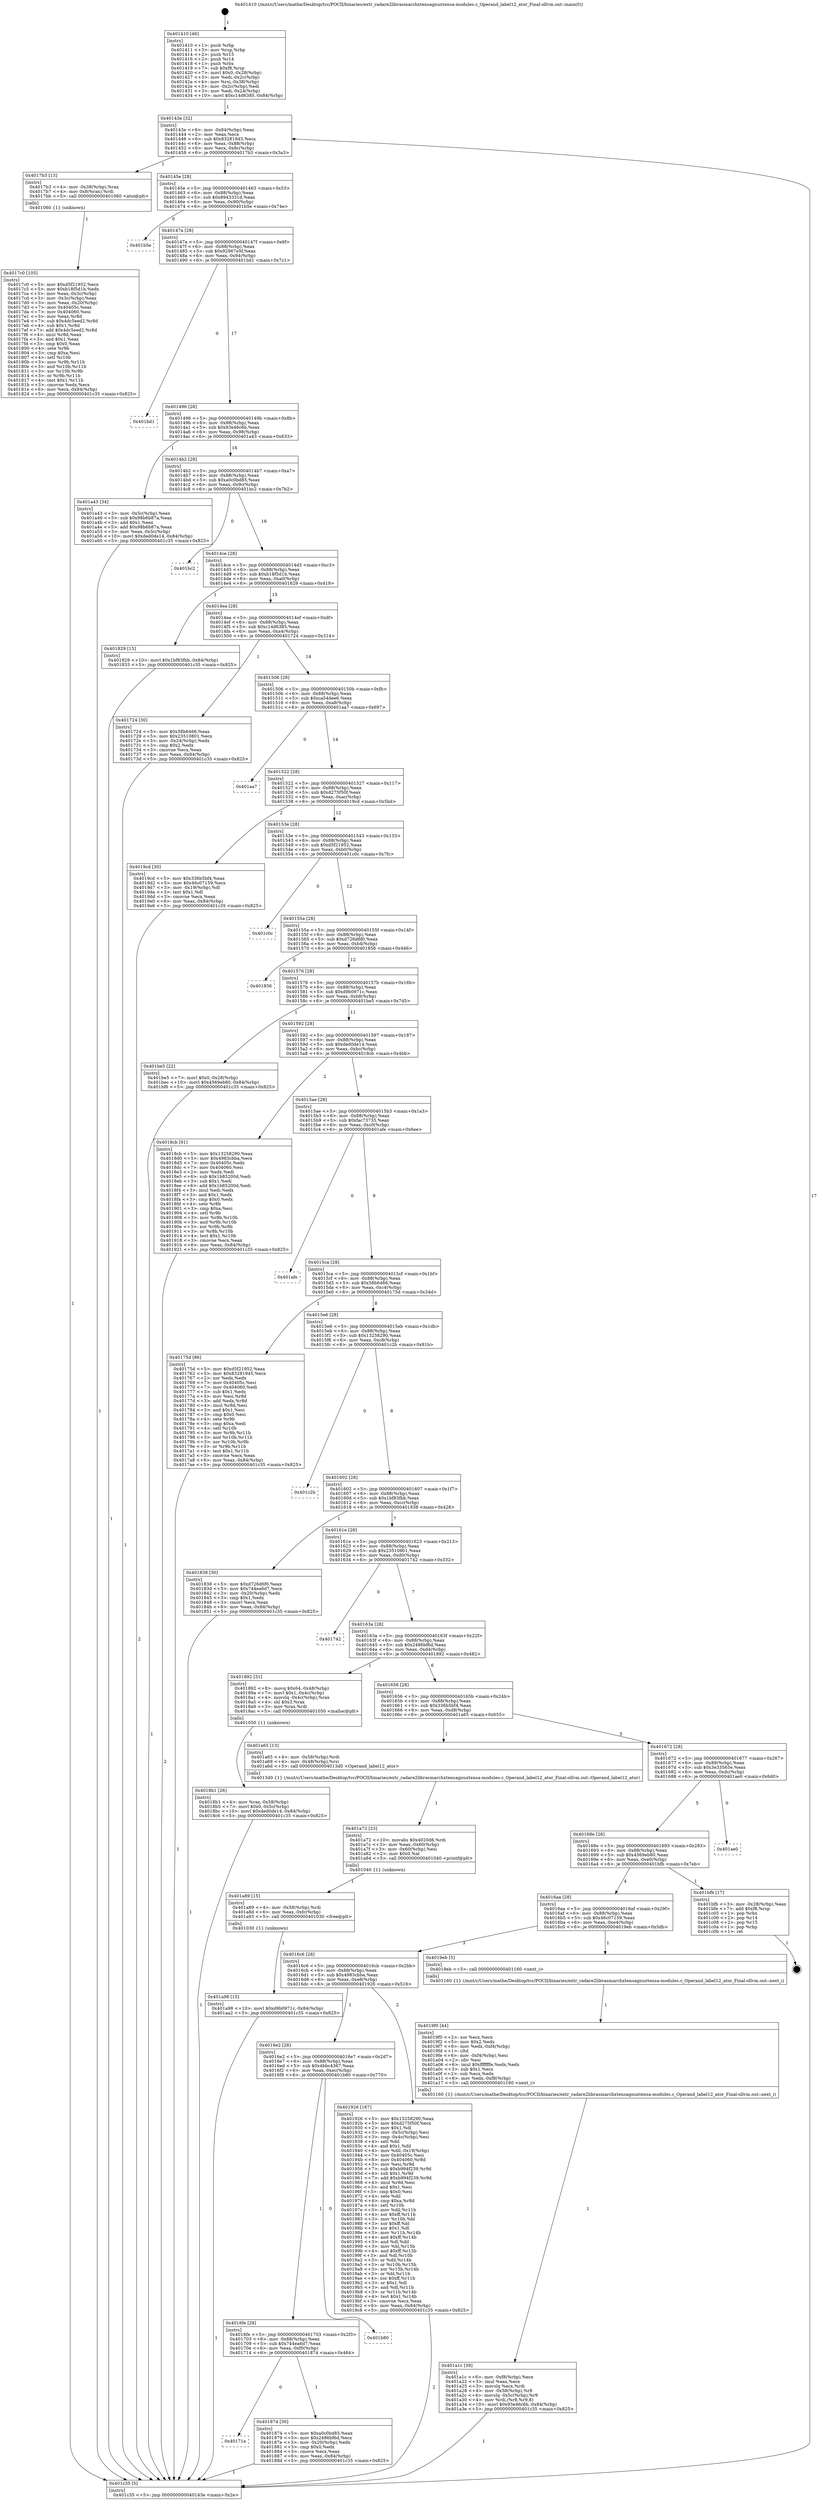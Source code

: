 digraph "0x401410" {
  label = "0x401410 (/mnt/c/Users/mathe/Desktop/tcc/POCII/binaries/extr_radare2librasmarchxtensagnuxtensa-modules.c_Operand_label12_ator_Final-ollvm.out::main(0))"
  labelloc = "t"
  node[shape=record]

  Entry [label="",width=0.3,height=0.3,shape=circle,fillcolor=black,style=filled]
  "0x40143e" [label="{
     0x40143e [32]\l
     | [instrs]\l
     &nbsp;&nbsp;0x40143e \<+6\>: mov -0x84(%rbp),%eax\l
     &nbsp;&nbsp;0x401444 \<+2\>: mov %eax,%ecx\l
     &nbsp;&nbsp;0x401446 \<+6\>: sub $0x83281945,%ecx\l
     &nbsp;&nbsp;0x40144c \<+6\>: mov %eax,-0x88(%rbp)\l
     &nbsp;&nbsp;0x401452 \<+6\>: mov %ecx,-0x8c(%rbp)\l
     &nbsp;&nbsp;0x401458 \<+6\>: je 00000000004017b3 \<main+0x3a3\>\l
  }"]
  "0x4017b3" [label="{
     0x4017b3 [13]\l
     | [instrs]\l
     &nbsp;&nbsp;0x4017b3 \<+4\>: mov -0x38(%rbp),%rax\l
     &nbsp;&nbsp;0x4017b7 \<+4\>: mov 0x8(%rax),%rdi\l
     &nbsp;&nbsp;0x4017bb \<+5\>: call 0000000000401060 \<atoi@plt\>\l
     | [calls]\l
     &nbsp;&nbsp;0x401060 \{1\} (unknown)\l
  }"]
  "0x40145e" [label="{
     0x40145e [28]\l
     | [instrs]\l
     &nbsp;&nbsp;0x40145e \<+5\>: jmp 0000000000401463 \<main+0x53\>\l
     &nbsp;&nbsp;0x401463 \<+6\>: mov -0x88(%rbp),%eax\l
     &nbsp;&nbsp;0x401469 \<+5\>: sub $0x8943331d,%eax\l
     &nbsp;&nbsp;0x40146e \<+6\>: mov %eax,-0x90(%rbp)\l
     &nbsp;&nbsp;0x401474 \<+6\>: je 0000000000401b5e \<main+0x74e\>\l
  }"]
  Exit [label="",width=0.3,height=0.3,shape=circle,fillcolor=black,style=filled,peripheries=2]
  "0x401b5e" [label="{
     0x401b5e\l
  }", style=dashed]
  "0x40147a" [label="{
     0x40147a [28]\l
     | [instrs]\l
     &nbsp;&nbsp;0x40147a \<+5\>: jmp 000000000040147f \<main+0x6f\>\l
     &nbsp;&nbsp;0x40147f \<+6\>: mov -0x88(%rbp),%eax\l
     &nbsp;&nbsp;0x401485 \<+5\>: sub $0x92967e5f,%eax\l
     &nbsp;&nbsp;0x40148a \<+6\>: mov %eax,-0x94(%rbp)\l
     &nbsp;&nbsp;0x401490 \<+6\>: je 0000000000401bd1 \<main+0x7c1\>\l
  }"]
  "0x401a98" [label="{
     0x401a98 [15]\l
     | [instrs]\l
     &nbsp;&nbsp;0x401a98 \<+10\>: movl $0xd9b0971c,-0x84(%rbp)\l
     &nbsp;&nbsp;0x401aa2 \<+5\>: jmp 0000000000401c35 \<main+0x825\>\l
  }"]
  "0x401bd1" [label="{
     0x401bd1\l
  }", style=dashed]
  "0x401496" [label="{
     0x401496 [28]\l
     | [instrs]\l
     &nbsp;&nbsp;0x401496 \<+5\>: jmp 000000000040149b \<main+0x8b\>\l
     &nbsp;&nbsp;0x40149b \<+6\>: mov -0x88(%rbp),%eax\l
     &nbsp;&nbsp;0x4014a1 \<+5\>: sub $0x93e46c6b,%eax\l
     &nbsp;&nbsp;0x4014a6 \<+6\>: mov %eax,-0x98(%rbp)\l
     &nbsp;&nbsp;0x4014ac \<+6\>: je 0000000000401a43 \<main+0x633\>\l
  }"]
  "0x401a89" [label="{
     0x401a89 [15]\l
     | [instrs]\l
     &nbsp;&nbsp;0x401a89 \<+4\>: mov -0x58(%rbp),%rdi\l
     &nbsp;&nbsp;0x401a8d \<+6\>: mov %eax,-0xfc(%rbp)\l
     &nbsp;&nbsp;0x401a93 \<+5\>: call 0000000000401030 \<free@plt\>\l
     | [calls]\l
     &nbsp;&nbsp;0x401030 \{1\} (unknown)\l
  }"]
  "0x401a43" [label="{
     0x401a43 [34]\l
     | [instrs]\l
     &nbsp;&nbsp;0x401a43 \<+3\>: mov -0x5c(%rbp),%eax\l
     &nbsp;&nbsp;0x401a46 \<+5\>: sub $0x98b6b87a,%eax\l
     &nbsp;&nbsp;0x401a4b \<+3\>: add $0x1,%eax\l
     &nbsp;&nbsp;0x401a4e \<+5\>: add $0x98b6b87a,%eax\l
     &nbsp;&nbsp;0x401a53 \<+3\>: mov %eax,-0x5c(%rbp)\l
     &nbsp;&nbsp;0x401a56 \<+10\>: movl $0xded0de14,-0x84(%rbp)\l
     &nbsp;&nbsp;0x401a60 \<+5\>: jmp 0000000000401c35 \<main+0x825\>\l
  }"]
  "0x4014b2" [label="{
     0x4014b2 [28]\l
     | [instrs]\l
     &nbsp;&nbsp;0x4014b2 \<+5\>: jmp 00000000004014b7 \<main+0xa7\>\l
     &nbsp;&nbsp;0x4014b7 \<+6\>: mov -0x88(%rbp),%eax\l
     &nbsp;&nbsp;0x4014bd \<+5\>: sub $0xa0c0bd85,%eax\l
     &nbsp;&nbsp;0x4014c2 \<+6\>: mov %eax,-0x9c(%rbp)\l
     &nbsp;&nbsp;0x4014c8 \<+6\>: je 0000000000401bc2 \<main+0x7b2\>\l
  }"]
  "0x401a72" [label="{
     0x401a72 [23]\l
     | [instrs]\l
     &nbsp;&nbsp;0x401a72 \<+10\>: movabs $0x4020d6,%rdi\l
     &nbsp;&nbsp;0x401a7c \<+3\>: mov %eax,-0x60(%rbp)\l
     &nbsp;&nbsp;0x401a7f \<+3\>: mov -0x60(%rbp),%esi\l
     &nbsp;&nbsp;0x401a82 \<+2\>: mov $0x0,%al\l
     &nbsp;&nbsp;0x401a84 \<+5\>: call 0000000000401040 \<printf@plt\>\l
     | [calls]\l
     &nbsp;&nbsp;0x401040 \{1\} (unknown)\l
  }"]
  "0x401bc2" [label="{
     0x401bc2\l
  }", style=dashed]
  "0x4014ce" [label="{
     0x4014ce [28]\l
     | [instrs]\l
     &nbsp;&nbsp;0x4014ce \<+5\>: jmp 00000000004014d3 \<main+0xc3\>\l
     &nbsp;&nbsp;0x4014d3 \<+6\>: mov -0x88(%rbp),%eax\l
     &nbsp;&nbsp;0x4014d9 \<+5\>: sub $0xb18f5d1b,%eax\l
     &nbsp;&nbsp;0x4014de \<+6\>: mov %eax,-0xa0(%rbp)\l
     &nbsp;&nbsp;0x4014e4 \<+6\>: je 0000000000401829 \<main+0x419\>\l
  }"]
  "0x401a1c" [label="{
     0x401a1c [39]\l
     | [instrs]\l
     &nbsp;&nbsp;0x401a1c \<+6\>: mov -0xf8(%rbp),%ecx\l
     &nbsp;&nbsp;0x401a22 \<+3\>: imul %eax,%ecx\l
     &nbsp;&nbsp;0x401a25 \<+3\>: movslq %ecx,%rdi\l
     &nbsp;&nbsp;0x401a28 \<+4\>: mov -0x58(%rbp),%r8\l
     &nbsp;&nbsp;0x401a2c \<+4\>: movslq -0x5c(%rbp),%r9\l
     &nbsp;&nbsp;0x401a30 \<+4\>: mov %rdi,(%r8,%r9,8)\l
     &nbsp;&nbsp;0x401a34 \<+10\>: movl $0x93e46c6b,-0x84(%rbp)\l
     &nbsp;&nbsp;0x401a3e \<+5\>: jmp 0000000000401c35 \<main+0x825\>\l
  }"]
  "0x401829" [label="{
     0x401829 [15]\l
     | [instrs]\l
     &nbsp;&nbsp;0x401829 \<+10\>: movl $0x1bf83fbb,-0x84(%rbp)\l
     &nbsp;&nbsp;0x401833 \<+5\>: jmp 0000000000401c35 \<main+0x825\>\l
  }"]
  "0x4014ea" [label="{
     0x4014ea [28]\l
     | [instrs]\l
     &nbsp;&nbsp;0x4014ea \<+5\>: jmp 00000000004014ef \<main+0xdf\>\l
     &nbsp;&nbsp;0x4014ef \<+6\>: mov -0x88(%rbp),%eax\l
     &nbsp;&nbsp;0x4014f5 \<+5\>: sub $0xc14d6385,%eax\l
     &nbsp;&nbsp;0x4014fa \<+6\>: mov %eax,-0xa4(%rbp)\l
     &nbsp;&nbsp;0x401500 \<+6\>: je 0000000000401724 \<main+0x314\>\l
  }"]
  "0x4019f0" [label="{
     0x4019f0 [44]\l
     | [instrs]\l
     &nbsp;&nbsp;0x4019f0 \<+2\>: xor %ecx,%ecx\l
     &nbsp;&nbsp;0x4019f2 \<+5\>: mov $0x2,%edx\l
     &nbsp;&nbsp;0x4019f7 \<+6\>: mov %edx,-0xf4(%rbp)\l
     &nbsp;&nbsp;0x4019fd \<+1\>: cltd\l
     &nbsp;&nbsp;0x4019fe \<+6\>: mov -0xf4(%rbp),%esi\l
     &nbsp;&nbsp;0x401a04 \<+2\>: idiv %esi\l
     &nbsp;&nbsp;0x401a06 \<+6\>: imul $0xfffffffe,%edx,%edx\l
     &nbsp;&nbsp;0x401a0c \<+3\>: sub $0x1,%ecx\l
     &nbsp;&nbsp;0x401a0f \<+2\>: sub %ecx,%edx\l
     &nbsp;&nbsp;0x401a11 \<+6\>: mov %edx,-0xf8(%rbp)\l
     &nbsp;&nbsp;0x401a17 \<+5\>: call 0000000000401160 \<next_i\>\l
     | [calls]\l
     &nbsp;&nbsp;0x401160 \{1\} (/mnt/c/Users/mathe/Desktop/tcc/POCII/binaries/extr_radare2librasmarchxtensagnuxtensa-modules.c_Operand_label12_ator_Final-ollvm.out::next_i)\l
  }"]
  "0x401724" [label="{
     0x401724 [30]\l
     | [instrs]\l
     &nbsp;&nbsp;0x401724 \<+5\>: mov $0x58b6466,%eax\l
     &nbsp;&nbsp;0x401729 \<+5\>: mov $0x23510801,%ecx\l
     &nbsp;&nbsp;0x40172e \<+3\>: mov -0x24(%rbp),%edx\l
     &nbsp;&nbsp;0x401731 \<+3\>: cmp $0x2,%edx\l
     &nbsp;&nbsp;0x401734 \<+3\>: cmovne %ecx,%eax\l
     &nbsp;&nbsp;0x401737 \<+6\>: mov %eax,-0x84(%rbp)\l
     &nbsp;&nbsp;0x40173d \<+5\>: jmp 0000000000401c35 \<main+0x825\>\l
  }"]
  "0x401506" [label="{
     0x401506 [28]\l
     | [instrs]\l
     &nbsp;&nbsp;0x401506 \<+5\>: jmp 000000000040150b \<main+0xfb\>\l
     &nbsp;&nbsp;0x40150b \<+6\>: mov -0x88(%rbp),%eax\l
     &nbsp;&nbsp;0x401511 \<+5\>: sub $0xca54dee6,%eax\l
     &nbsp;&nbsp;0x401516 \<+6\>: mov %eax,-0xa8(%rbp)\l
     &nbsp;&nbsp;0x40151c \<+6\>: je 0000000000401aa7 \<main+0x697\>\l
  }"]
  "0x401c35" [label="{
     0x401c35 [5]\l
     | [instrs]\l
     &nbsp;&nbsp;0x401c35 \<+5\>: jmp 000000000040143e \<main+0x2e\>\l
  }"]
  "0x401410" [label="{
     0x401410 [46]\l
     | [instrs]\l
     &nbsp;&nbsp;0x401410 \<+1\>: push %rbp\l
     &nbsp;&nbsp;0x401411 \<+3\>: mov %rsp,%rbp\l
     &nbsp;&nbsp;0x401414 \<+2\>: push %r15\l
     &nbsp;&nbsp;0x401416 \<+2\>: push %r14\l
     &nbsp;&nbsp;0x401418 \<+1\>: push %rbx\l
     &nbsp;&nbsp;0x401419 \<+7\>: sub $0xf8,%rsp\l
     &nbsp;&nbsp;0x401420 \<+7\>: movl $0x0,-0x28(%rbp)\l
     &nbsp;&nbsp;0x401427 \<+3\>: mov %edi,-0x2c(%rbp)\l
     &nbsp;&nbsp;0x40142a \<+4\>: mov %rsi,-0x38(%rbp)\l
     &nbsp;&nbsp;0x40142e \<+3\>: mov -0x2c(%rbp),%edi\l
     &nbsp;&nbsp;0x401431 \<+3\>: mov %edi,-0x24(%rbp)\l
     &nbsp;&nbsp;0x401434 \<+10\>: movl $0xc14d6385,-0x84(%rbp)\l
  }"]
  "0x4018b1" [label="{
     0x4018b1 [26]\l
     | [instrs]\l
     &nbsp;&nbsp;0x4018b1 \<+4\>: mov %rax,-0x58(%rbp)\l
     &nbsp;&nbsp;0x4018b5 \<+7\>: movl $0x0,-0x5c(%rbp)\l
     &nbsp;&nbsp;0x4018bc \<+10\>: movl $0xded0de14,-0x84(%rbp)\l
     &nbsp;&nbsp;0x4018c6 \<+5\>: jmp 0000000000401c35 \<main+0x825\>\l
  }"]
  "0x401aa7" [label="{
     0x401aa7\l
  }", style=dashed]
  "0x401522" [label="{
     0x401522 [28]\l
     | [instrs]\l
     &nbsp;&nbsp;0x401522 \<+5\>: jmp 0000000000401527 \<main+0x117\>\l
     &nbsp;&nbsp;0x401527 \<+6\>: mov -0x88(%rbp),%eax\l
     &nbsp;&nbsp;0x40152d \<+5\>: sub $0xd275f50f,%eax\l
     &nbsp;&nbsp;0x401532 \<+6\>: mov %eax,-0xac(%rbp)\l
     &nbsp;&nbsp;0x401538 \<+6\>: je 00000000004019cd \<main+0x5bd\>\l
  }"]
  "0x40171a" [label="{
     0x40171a\l
  }", style=dashed]
  "0x4019cd" [label="{
     0x4019cd [30]\l
     | [instrs]\l
     &nbsp;&nbsp;0x4019cd \<+5\>: mov $0x336b5bf4,%eax\l
     &nbsp;&nbsp;0x4019d2 \<+5\>: mov $0x46c07159,%ecx\l
     &nbsp;&nbsp;0x4019d7 \<+3\>: mov -0x19(%rbp),%dl\l
     &nbsp;&nbsp;0x4019da \<+3\>: test $0x1,%dl\l
     &nbsp;&nbsp;0x4019dd \<+3\>: cmovne %ecx,%eax\l
     &nbsp;&nbsp;0x4019e0 \<+6\>: mov %eax,-0x84(%rbp)\l
     &nbsp;&nbsp;0x4019e6 \<+5\>: jmp 0000000000401c35 \<main+0x825\>\l
  }"]
  "0x40153e" [label="{
     0x40153e [28]\l
     | [instrs]\l
     &nbsp;&nbsp;0x40153e \<+5\>: jmp 0000000000401543 \<main+0x133\>\l
     &nbsp;&nbsp;0x401543 \<+6\>: mov -0x88(%rbp),%eax\l
     &nbsp;&nbsp;0x401549 \<+5\>: sub $0xd5f21952,%eax\l
     &nbsp;&nbsp;0x40154e \<+6\>: mov %eax,-0xb0(%rbp)\l
     &nbsp;&nbsp;0x401554 \<+6\>: je 0000000000401c0c \<main+0x7fc\>\l
  }"]
  "0x401874" [label="{
     0x401874 [30]\l
     | [instrs]\l
     &nbsp;&nbsp;0x401874 \<+5\>: mov $0xa0c0bd85,%eax\l
     &nbsp;&nbsp;0x401879 \<+5\>: mov $0x2486bf6d,%ecx\l
     &nbsp;&nbsp;0x40187e \<+3\>: mov -0x20(%rbp),%edx\l
     &nbsp;&nbsp;0x401881 \<+3\>: cmp $0x0,%edx\l
     &nbsp;&nbsp;0x401884 \<+3\>: cmove %ecx,%eax\l
     &nbsp;&nbsp;0x401887 \<+6\>: mov %eax,-0x84(%rbp)\l
     &nbsp;&nbsp;0x40188d \<+5\>: jmp 0000000000401c35 \<main+0x825\>\l
  }"]
  "0x401c0c" [label="{
     0x401c0c\l
  }", style=dashed]
  "0x40155a" [label="{
     0x40155a [28]\l
     | [instrs]\l
     &nbsp;&nbsp;0x40155a \<+5\>: jmp 000000000040155f \<main+0x14f\>\l
     &nbsp;&nbsp;0x40155f \<+6\>: mov -0x88(%rbp),%eax\l
     &nbsp;&nbsp;0x401565 \<+5\>: sub $0xd726d6f0,%eax\l
     &nbsp;&nbsp;0x40156a \<+6\>: mov %eax,-0xb4(%rbp)\l
     &nbsp;&nbsp;0x401570 \<+6\>: je 0000000000401856 \<main+0x446\>\l
  }"]
  "0x4016fe" [label="{
     0x4016fe [28]\l
     | [instrs]\l
     &nbsp;&nbsp;0x4016fe \<+5\>: jmp 0000000000401703 \<main+0x2f3\>\l
     &nbsp;&nbsp;0x401703 \<+6\>: mov -0x88(%rbp),%eax\l
     &nbsp;&nbsp;0x401709 \<+5\>: sub $0x744ea6d7,%eax\l
     &nbsp;&nbsp;0x40170e \<+6\>: mov %eax,-0xf0(%rbp)\l
     &nbsp;&nbsp;0x401714 \<+6\>: je 0000000000401874 \<main+0x464\>\l
  }"]
  "0x401856" [label="{
     0x401856\l
  }", style=dashed]
  "0x401576" [label="{
     0x401576 [28]\l
     | [instrs]\l
     &nbsp;&nbsp;0x401576 \<+5\>: jmp 000000000040157b \<main+0x16b\>\l
     &nbsp;&nbsp;0x40157b \<+6\>: mov -0x88(%rbp),%eax\l
     &nbsp;&nbsp;0x401581 \<+5\>: sub $0xd9b0971c,%eax\l
     &nbsp;&nbsp;0x401586 \<+6\>: mov %eax,-0xb8(%rbp)\l
     &nbsp;&nbsp;0x40158c \<+6\>: je 0000000000401be5 \<main+0x7d5\>\l
  }"]
  "0x401b80" [label="{
     0x401b80\l
  }", style=dashed]
  "0x401be5" [label="{
     0x401be5 [22]\l
     | [instrs]\l
     &nbsp;&nbsp;0x401be5 \<+7\>: movl $0x0,-0x28(%rbp)\l
     &nbsp;&nbsp;0x401bec \<+10\>: movl $0x4569eb80,-0x84(%rbp)\l
     &nbsp;&nbsp;0x401bf6 \<+5\>: jmp 0000000000401c35 \<main+0x825\>\l
  }"]
  "0x401592" [label="{
     0x401592 [28]\l
     | [instrs]\l
     &nbsp;&nbsp;0x401592 \<+5\>: jmp 0000000000401597 \<main+0x187\>\l
     &nbsp;&nbsp;0x401597 \<+6\>: mov -0x88(%rbp),%eax\l
     &nbsp;&nbsp;0x40159d \<+5\>: sub $0xded0de14,%eax\l
     &nbsp;&nbsp;0x4015a2 \<+6\>: mov %eax,-0xbc(%rbp)\l
     &nbsp;&nbsp;0x4015a8 \<+6\>: je 00000000004018cb \<main+0x4bb\>\l
  }"]
  "0x4016e2" [label="{
     0x4016e2 [28]\l
     | [instrs]\l
     &nbsp;&nbsp;0x4016e2 \<+5\>: jmp 00000000004016e7 \<main+0x2d7\>\l
     &nbsp;&nbsp;0x4016e7 \<+6\>: mov -0x88(%rbp),%eax\l
     &nbsp;&nbsp;0x4016ed \<+5\>: sub $0x4bbc4367,%eax\l
     &nbsp;&nbsp;0x4016f2 \<+6\>: mov %eax,-0xec(%rbp)\l
     &nbsp;&nbsp;0x4016f8 \<+6\>: je 0000000000401b80 \<main+0x770\>\l
  }"]
  "0x4018cb" [label="{
     0x4018cb [91]\l
     | [instrs]\l
     &nbsp;&nbsp;0x4018cb \<+5\>: mov $0x13258290,%eax\l
     &nbsp;&nbsp;0x4018d0 \<+5\>: mov $0x4983cbba,%ecx\l
     &nbsp;&nbsp;0x4018d5 \<+7\>: mov 0x40405c,%edx\l
     &nbsp;&nbsp;0x4018dc \<+7\>: mov 0x404060,%esi\l
     &nbsp;&nbsp;0x4018e3 \<+2\>: mov %edx,%edi\l
     &nbsp;&nbsp;0x4018e5 \<+6\>: sub $0x1b85200d,%edi\l
     &nbsp;&nbsp;0x4018eb \<+3\>: sub $0x1,%edi\l
     &nbsp;&nbsp;0x4018ee \<+6\>: add $0x1b85200d,%edi\l
     &nbsp;&nbsp;0x4018f4 \<+3\>: imul %edi,%edx\l
     &nbsp;&nbsp;0x4018f7 \<+3\>: and $0x1,%edx\l
     &nbsp;&nbsp;0x4018fa \<+3\>: cmp $0x0,%edx\l
     &nbsp;&nbsp;0x4018fd \<+4\>: sete %r8b\l
     &nbsp;&nbsp;0x401901 \<+3\>: cmp $0xa,%esi\l
     &nbsp;&nbsp;0x401904 \<+4\>: setl %r9b\l
     &nbsp;&nbsp;0x401908 \<+3\>: mov %r8b,%r10b\l
     &nbsp;&nbsp;0x40190b \<+3\>: and %r9b,%r10b\l
     &nbsp;&nbsp;0x40190e \<+3\>: xor %r9b,%r8b\l
     &nbsp;&nbsp;0x401911 \<+3\>: or %r8b,%r10b\l
     &nbsp;&nbsp;0x401914 \<+4\>: test $0x1,%r10b\l
     &nbsp;&nbsp;0x401918 \<+3\>: cmovne %ecx,%eax\l
     &nbsp;&nbsp;0x40191b \<+6\>: mov %eax,-0x84(%rbp)\l
     &nbsp;&nbsp;0x401921 \<+5\>: jmp 0000000000401c35 \<main+0x825\>\l
  }"]
  "0x4015ae" [label="{
     0x4015ae [28]\l
     | [instrs]\l
     &nbsp;&nbsp;0x4015ae \<+5\>: jmp 00000000004015b3 \<main+0x1a3\>\l
     &nbsp;&nbsp;0x4015b3 \<+6\>: mov -0x88(%rbp),%eax\l
     &nbsp;&nbsp;0x4015b9 \<+5\>: sub $0xfac73735,%eax\l
     &nbsp;&nbsp;0x4015be \<+6\>: mov %eax,-0xc0(%rbp)\l
     &nbsp;&nbsp;0x4015c4 \<+6\>: je 0000000000401afe \<main+0x6ee\>\l
  }"]
  "0x401926" [label="{
     0x401926 [167]\l
     | [instrs]\l
     &nbsp;&nbsp;0x401926 \<+5\>: mov $0x13258290,%eax\l
     &nbsp;&nbsp;0x40192b \<+5\>: mov $0xd275f50f,%ecx\l
     &nbsp;&nbsp;0x401930 \<+2\>: mov $0x1,%dl\l
     &nbsp;&nbsp;0x401932 \<+3\>: mov -0x5c(%rbp),%esi\l
     &nbsp;&nbsp;0x401935 \<+3\>: cmp -0x4c(%rbp),%esi\l
     &nbsp;&nbsp;0x401938 \<+4\>: setl %dil\l
     &nbsp;&nbsp;0x40193c \<+4\>: and $0x1,%dil\l
     &nbsp;&nbsp;0x401940 \<+4\>: mov %dil,-0x19(%rbp)\l
     &nbsp;&nbsp;0x401944 \<+7\>: mov 0x40405c,%esi\l
     &nbsp;&nbsp;0x40194b \<+8\>: mov 0x404060,%r8d\l
     &nbsp;&nbsp;0x401953 \<+3\>: mov %esi,%r9d\l
     &nbsp;&nbsp;0x401956 \<+7\>: sub $0xb994f239,%r9d\l
     &nbsp;&nbsp;0x40195d \<+4\>: sub $0x1,%r9d\l
     &nbsp;&nbsp;0x401961 \<+7\>: add $0xb994f239,%r9d\l
     &nbsp;&nbsp;0x401968 \<+4\>: imul %r9d,%esi\l
     &nbsp;&nbsp;0x40196c \<+3\>: and $0x1,%esi\l
     &nbsp;&nbsp;0x40196f \<+3\>: cmp $0x0,%esi\l
     &nbsp;&nbsp;0x401972 \<+4\>: sete %dil\l
     &nbsp;&nbsp;0x401976 \<+4\>: cmp $0xa,%r8d\l
     &nbsp;&nbsp;0x40197a \<+4\>: setl %r10b\l
     &nbsp;&nbsp;0x40197e \<+3\>: mov %dil,%r11b\l
     &nbsp;&nbsp;0x401981 \<+4\>: xor $0xff,%r11b\l
     &nbsp;&nbsp;0x401985 \<+3\>: mov %r10b,%bl\l
     &nbsp;&nbsp;0x401988 \<+3\>: xor $0xff,%bl\l
     &nbsp;&nbsp;0x40198b \<+3\>: xor $0x1,%dl\l
     &nbsp;&nbsp;0x40198e \<+3\>: mov %r11b,%r14b\l
     &nbsp;&nbsp;0x401991 \<+4\>: and $0xff,%r14b\l
     &nbsp;&nbsp;0x401995 \<+3\>: and %dl,%dil\l
     &nbsp;&nbsp;0x401998 \<+3\>: mov %bl,%r15b\l
     &nbsp;&nbsp;0x40199b \<+4\>: and $0xff,%r15b\l
     &nbsp;&nbsp;0x40199f \<+3\>: and %dl,%r10b\l
     &nbsp;&nbsp;0x4019a2 \<+3\>: or %dil,%r14b\l
     &nbsp;&nbsp;0x4019a5 \<+3\>: or %r10b,%r15b\l
     &nbsp;&nbsp;0x4019a8 \<+3\>: xor %r15b,%r14b\l
     &nbsp;&nbsp;0x4019ab \<+3\>: or %bl,%r11b\l
     &nbsp;&nbsp;0x4019ae \<+4\>: xor $0xff,%r11b\l
     &nbsp;&nbsp;0x4019b2 \<+3\>: or $0x1,%dl\l
     &nbsp;&nbsp;0x4019b5 \<+3\>: and %dl,%r11b\l
     &nbsp;&nbsp;0x4019b8 \<+3\>: or %r11b,%r14b\l
     &nbsp;&nbsp;0x4019bb \<+4\>: test $0x1,%r14b\l
     &nbsp;&nbsp;0x4019bf \<+3\>: cmovne %ecx,%eax\l
     &nbsp;&nbsp;0x4019c2 \<+6\>: mov %eax,-0x84(%rbp)\l
     &nbsp;&nbsp;0x4019c8 \<+5\>: jmp 0000000000401c35 \<main+0x825\>\l
  }"]
  "0x401afe" [label="{
     0x401afe\l
  }", style=dashed]
  "0x4015ca" [label="{
     0x4015ca [28]\l
     | [instrs]\l
     &nbsp;&nbsp;0x4015ca \<+5\>: jmp 00000000004015cf \<main+0x1bf\>\l
     &nbsp;&nbsp;0x4015cf \<+6\>: mov -0x88(%rbp),%eax\l
     &nbsp;&nbsp;0x4015d5 \<+5\>: sub $0x58b6466,%eax\l
     &nbsp;&nbsp;0x4015da \<+6\>: mov %eax,-0xc4(%rbp)\l
     &nbsp;&nbsp;0x4015e0 \<+6\>: je 000000000040175d \<main+0x34d\>\l
  }"]
  "0x4016c6" [label="{
     0x4016c6 [28]\l
     | [instrs]\l
     &nbsp;&nbsp;0x4016c6 \<+5\>: jmp 00000000004016cb \<main+0x2bb\>\l
     &nbsp;&nbsp;0x4016cb \<+6\>: mov -0x88(%rbp),%eax\l
     &nbsp;&nbsp;0x4016d1 \<+5\>: sub $0x4983cbba,%eax\l
     &nbsp;&nbsp;0x4016d6 \<+6\>: mov %eax,-0xe8(%rbp)\l
     &nbsp;&nbsp;0x4016dc \<+6\>: je 0000000000401926 \<main+0x516\>\l
  }"]
  "0x40175d" [label="{
     0x40175d [86]\l
     | [instrs]\l
     &nbsp;&nbsp;0x40175d \<+5\>: mov $0xd5f21952,%eax\l
     &nbsp;&nbsp;0x401762 \<+5\>: mov $0x83281945,%ecx\l
     &nbsp;&nbsp;0x401767 \<+2\>: xor %edx,%edx\l
     &nbsp;&nbsp;0x401769 \<+7\>: mov 0x40405c,%esi\l
     &nbsp;&nbsp;0x401770 \<+7\>: mov 0x404060,%edi\l
     &nbsp;&nbsp;0x401777 \<+3\>: sub $0x1,%edx\l
     &nbsp;&nbsp;0x40177a \<+3\>: mov %esi,%r8d\l
     &nbsp;&nbsp;0x40177d \<+3\>: add %edx,%r8d\l
     &nbsp;&nbsp;0x401780 \<+4\>: imul %r8d,%esi\l
     &nbsp;&nbsp;0x401784 \<+3\>: and $0x1,%esi\l
     &nbsp;&nbsp;0x401787 \<+3\>: cmp $0x0,%esi\l
     &nbsp;&nbsp;0x40178a \<+4\>: sete %r9b\l
     &nbsp;&nbsp;0x40178e \<+3\>: cmp $0xa,%edi\l
     &nbsp;&nbsp;0x401791 \<+4\>: setl %r10b\l
     &nbsp;&nbsp;0x401795 \<+3\>: mov %r9b,%r11b\l
     &nbsp;&nbsp;0x401798 \<+3\>: and %r10b,%r11b\l
     &nbsp;&nbsp;0x40179b \<+3\>: xor %r10b,%r9b\l
     &nbsp;&nbsp;0x40179e \<+3\>: or %r9b,%r11b\l
     &nbsp;&nbsp;0x4017a1 \<+4\>: test $0x1,%r11b\l
     &nbsp;&nbsp;0x4017a5 \<+3\>: cmovne %ecx,%eax\l
     &nbsp;&nbsp;0x4017a8 \<+6\>: mov %eax,-0x84(%rbp)\l
     &nbsp;&nbsp;0x4017ae \<+5\>: jmp 0000000000401c35 \<main+0x825\>\l
  }"]
  "0x4015e6" [label="{
     0x4015e6 [28]\l
     | [instrs]\l
     &nbsp;&nbsp;0x4015e6 \<+5\>: jmp 00000000004015eb \<main+0x1db\>\l
     &nbsp;&nbsp;0x4015eb \<+6\>: mov -0x88(%rbp),%eax\l
     &nbsp;&nbsp;0x4015f1 \<+5\>: sub $0x13258290,%eax\l
     &nbsp;&nbsp;0x4015f6 \<+6\>: mov %eax,-0xc8(%rbp)\l
     &nbsp;&nbsp;0x4015fc \<+6\>: je 0000000000401c2b \<main+0x81b\>\l
  }"]
  "0x4017c0" [label="{
     0x4017c0 [105]\l
     | [instrs]\l
     &nbsp;&nbsp;0x4017c0 \<+5\>: mov $0xd5f21952,%ecx\l
     &nbsp;&nbsp;0x4017c5 \<+5\>: mov $0xb18f5d1b,%edx\l
     &nbsp;&nbsp;0x4017ca \<+3\>: mov %eax,-0x3c(%rbp)\l
     &nbsp;&nbsp;0x4017cd \<+3\>: mov -0x3c(%rbp),%eax\l
     &nbsp;&nbsp;0x4017d0 \<+3\>: mov %eax,-0x20(%rbp)\l
     &nbsp;&nbsp;0x4017d3 \<+7\>: mov 0x40405c,%eax\l
     &nbsp;&nbsp;0x4017da \<+7\>: mov 0x404060,%esi\l
     &nbsp;&nbsp;0x4017e1 \<+3\>: mov %eax,%r8d\l
     &nbsp;&nbsp;0x4017e4 \<+7\>: sub $0x4dc5eed2,%r8d\l
     &nbsp;&nbsp;0x4017eb \<+4\>: sub $0x1,%r8d\l
     &nbsp;&nbsp;0x4017ef \<+7\>: add $0x4dc5eed2,%r8d\l
     &nbsp;&nbsp;0x4017f6 \<+4\>: imul %r8d,%eax\l
     &nbsp;&nbsp;0x4017fa \<+3\>: and $0x1,%eax\l
     &nbsp;&nbsp;0x4017fd \<+3\>: cmp $0x0,%eax\l
     &nbsp;&nbsp;0x401800 \<+4\>: sete %r9b\l
     &nbsp;&nbsp;0x401804 \<+3\>: cmp $0xa,%esi\l
     &nbsp;&nbsp;0x401807 \<+4\>: setl %r10b\l
     &nbsp;&nbsp;0x40180b \<+3\>: mov %r9b,%r11b\l
     &nbsp;&nbsp;0x40180e \<+3\>: and %r10b,%r11b\l
     &nbsp;&nbsp;0x401811 \<+3\>: xor %r10b,%r9b\l
     &nbsp;&nbsp;0x401814 \<+3\>: or %r9b,%r11b\l
     &nbsp;&nbsp;0x401817 \<+4\>: test $0x1,%r11b\l
     &nbsp;&nbsp;0x40181b \<+3\>: cmovne %edx,%ecx\l
     &nbsp;&nbsp;0x40181e \<+6\>: mov %ecx,-0x84(%rbp)\l
     &nbsp;&nbsp;0x401824 \<+5\>: jmp 0000000000401c35 \<main+0x825\>\l
  }"]
  "0x4019eb" [label="{
     0x4019eb [5]\l
     | [instrs]\l
     &nbsp;&nbsp;0x4019eb \<+5\>: call 0000000000401160 \<next_i\>\l
     | [calls]\l
     &nbsp;&nbsp;0x401160 \{1\} (/mnt/c/Users/mathe/Desktop/tcc/POCII/binaries/extr_radare2librasmarchxtensagnuxtensa-modules.c_Operand_label12_ator_Final-ollvm.out::next_i)\l
  }"]
  "0x401c2b" [label="{
     0x401c2b\l
  }", style=dashed]
  "0x401602" [label="{
     0x401602 [28]\l
     | [instrs]\l
     &nbsp;&nbsp;0x401602 \<+5\>: jmp 0000000000401607 \<main+0x1f7\>\l
     &nbsp;&nbsp;0x401607 \<+6\>: mov -0x88(%rbp),%eax\l
     &nbsp;&nbsp;0x40160d \<+5\>: sub $0x1bf83fbb,%eax\l
     &nbsp;&nbsp;0x401612 \<+6\>: mov %eax,-0xcc(%rbp)\l
     &nbsp;&nbsp;0x401618 \<+6\>: je 0000000000401838 \<main+0x428\>\l
  }"]
  "0x4016aa" [label="{
     0x4016aa [28]\l
     | [instrs]\l
     &nbsp;&nbsp;0x4016aa \<+5\>: jmp 00000000004016af \<main+0x29f\>\l
     &nbsp;&nbsp;0x4016af \<+6\>: mov -0x88(%rbp),%eax\l
     &nbsp;&nbsp;0x4016b5 \<+5\>: sub $0x46c07159,%eax\l
     &nbsp;&nbsp;0x4016ba \<+6\>: mov %eax,-0xe4(%rbp)\l
     &nbsp;&nbsp;0x4016c0 \<+6\>: je 00000000004019eb \<main+0x5db\>\l
  }"]
  "0x401838" [label="{
     0x401838 [30]\l
     | [instrs]\l
     &nbsp;&nbsp;0x401838 \<+5\>: mov $0xd726d6f0,%eax\l
     &nbsp;&nbsp;0x40183d \<+5\>: mov $0x744ea6d7,%ecx\l
     &nbsp;&nbsp;0x401842 \<+3\>: mov -0x20(%rbp),%edx\l
     &nbsp;&nbsp;0x401845 \<+3\>: cmp $0x1,%edx\l
     &nbsp;&nbsp;0x401848 \<+3\>: cmovl %ecx,%eax\l
     &nbsp;&nbsp;0x40184b \<+6\>: mov %eax,-0x84(%rbp)\l
     &nbsp;&nbsp;0x401851 \<+5\>: jmp 0000000000401c35 \<main+0x825\>\l
  }"]
  "0x40161e" [label="{
     0x40161e [28]\l
     | [instrs]\l
     &nbsp;&nbsp;0x40161e \<+5\>: jmp 0000000000401623 \<main+0x213\>\l
     &nbsp;&nbsp;0x401623 \<+6\>: mov -0x88(%rbp),%eax\l
     &nbsp;&nbsp;0x401629 \<+5\>: sub $0x23510801,%eax\l
     &nbsp;&nbsp;0x40162e \<+6\>: mov %eax,-0xd0(%rbp)\l
     &nbsp;&nbsp;0x401634 \<+6\>: je 0000000000401742 \<main+0x332\>\l
  }"]
  "0x401bfb" [label="{
     0x401bfb [17]\l
     | [instrs]\l
     &nbsp;&nbsp;0x401bfb \<+3\>: mov -0x28(%rbp),%eax\l
     &nbsp;&nbsp;0x401bfe \<+7\>: add $0xf8,%rsp\l
     &nbsp;&nbsp;0x401c05 \<+1\>: pop %rbx\l
     &nbsp;&nbsp;0x401c06 \<+2\>: pop %r14\l
     &nbsp;&nbsp;0x401c08 \<+2\>: pop %r15\l
     &nbsp;&nbsp;0x401c0a \<+1\>: pop %rbp\l
     &nbsp;&nbsp;0x401c0b \<+1\>: ret\l
  }"]
  "0x401742" [label="{
     0x401742\l
  }", style=dashed]
  "0x40163a" [label="{
     0x40163a [28]\l
     | [instrs]\l
     &nbsp;&nbsp;0x40163a \<+5\>: jmp 000000000040163f \<main+0x22f\>\l
     &nbsp;&nbsp;0x40163f \<+6\>: mov -0x88(%rbp),%eax\l
     &nbsp;&nbsp;0x401645 \<+5\>: sub $0x2486bf6d,%eax\l
     &nbsp;&nbsp;0x40164a \<+6\>: mov %eax,-0xd4(%rbp)\l
     &nbsp;&nbsp;0x401650 \<+6\>: je 0000000000401892 \<main+0x482\>\l
  }"]
  "0x40168e" [label="{
     0x40168e [28]\l
     | [instrs]\l
     &nbsp;&nbsp;0x40168e \<+5\>: jmp 0000000000401693 \<main+0x283\>\l
     &nbsp;&nbsp;0x401693 \<+6\>: mov -0x88(%rbp),%eax\l
     &nbsp;&nbsp;0x401699 \<+5\>: sub $0x4569eb80,%eax\l
     &nbsp;&nbsp;0x40169e \<+6\>: mov %eax,-0xe0(%rbp)\l
     &nbsp;&nbsp;0x4016a4 \<+6\>: je 0000000000401bfb \<main+0x7eb\>\l
  }"]
  "0x401892" [label="{
     0x401892 [31]\l
     | [instrs]\l
     &nbsp;&nbsp;0x401892 \<+8\>: movq $0x64,-0x48(%rbp)\l
     &nbsp;&nbsp;0x40189a \<+7\>: movl $0x1,-0x4c(%rbp)\l
     &nbsp;&nbsp;0x4018a1 \<+4\>: movslq -0x4c(%rbp),%rax\l
     &nbsp;&nbsp;0x4018a5 \<+4\>: shl $0x3,%rax\l
     &nbsp;&nbsp;0x4018a9 \<+3\>: mov %rax,%rdi\l
     &nbsp;&nbsp;0x4018ac \<+5\>: call 0000000000401050 \<malloc@plt\>\l
     | [calls]\l
     &nbsp;&nbsp;0x401050 \{1\} (unknown)\l
  }"]
  "0x401656" [label="{
     0x401656 [28]\l
     | [instrs]\l
     &nbsp;&nbsp;0x401656 \<+5\>: jmp 000000000040165b \<main+0x24b\>\l
     &nbsp;&nbsp;0x40165b \<+6\>: mov -0x88(%rbp),%eax\l
     &nbsp;&nbsp;0x401661 \<+5\>: sub $0x336b5bf4,%eax\l
     &nbsp;&nbsp;0x401666 \<+6\>: mov %eax,-0xd8(%rbp)\l
     &nbsp;&nbsp;0x40166c \<+6\>: je 0000000000401a65 \<main+0x655\>\l
  }"]
  "0x401ae0" [label="{
     0x401ae0\l
  }", style=dashed]
  "0x401a65" [label="{
     0x401a65 [13]\l
     | [instrs]\l
     &nbsp;&nbsp;0x401a65 \<+4\>: mov -0x58(%rbp),%rdi\l
     &nbsp;&nbsp;0x401a69 \<+4\>: mov -0x48(%rbp),%rsi\l
     &nbsp;&nbsp;0x401a6d \<+5\>: call 00000000004013d0 \<Operand_label12_ator\>\l
     | [calls]\l
     &nbsp;&nbsp;0x4013d0 \{1\} (/mnt/c/Users/mathe/Desktop/tcc/POCII/binaries/extr_radare2librasmarchxtensagnuxtensa-modules.c_Operand_label12_ator_Final-ollvm.out::Operand_label12_ator)\l
  }"]
  "0x401672" [label="{
     0x401672 [28]\l
     | [instrs]\l
     &nbsp;&nbsp;0x401672 \<+5\>: jmp 0000000000401677 \<main+0x267\>\l
     &nbsp;&nbsp;0x401677 \<+6\>: mov -0x88(%rbp),%eax\l
     &nbsp;&nbsp;0x40167d \<+5\>: sub $0x3e33565e,%eax\l
     &nbsp;&nbsp;0x401682 \<+6\>: mov %eax,-0xdc(%rbp)\l
     &nbsp;&nbsp;0x401688 \<+6\>: je 0000000000401ae0 \<main+0x6d0\>\l
  }"]
  Entry -> "0x401410" [label=" 1"]
  "0x40143e" -> "0x4017b3" [label=" 1"]
  "0x40143e" -> "0x40145e" [label=" 17"]
  "0x401bfb" -> Exit [label=" 1"]
  "0x40145e" -> "0x401b5e" [label=" 0"]
  "0x40145e" -> "0x40147a" [label=" 17"]
  "0x401be5" -> "0x401c35" [label=" 1"]
  "0x40147a" -> "0x401bd1" [label=" 0"]
  "0x40147a" -> "0x401496" [label=" 17"]
  "0x401a98" -> "0x401c35" [label=" 1"]
  "0x401496" -> "0x401a43" [label=" 1"]
  "0x401496" -> "0x4014b2" [label=" 16"]
  "0x401a89" -> "0x401a98" [label=" 1"]
  "0x4014b2" -> "0x401bc2" [label=" 0"]
  "0x4014b2" -> "0x4014ce" [label=" 16"]
  "0x401a72" -> "0x401a89" [label=" 1"]
  "0x4014ce" -> "0x401829" [label=" 1"]
  "0x4014ce" -> "0x4014ea" [label=" 15"]
  "0x401a65" -> "0x401a72" [label=" 1"]
  "0x4014ea" -> "0x401724" [label=" 1"]
  "0x4014ea" -> "0x401506" [label=" 14"]
  "0x401724" -> "0x401c35" [label=" 1"]
  "0x401410" -> "0x40143e" [label=" 1"]
  "0x401c35" -> "0x40143e" [label=" 17"]
  "0x401a43" -> "0x401c35" [label=" 1"]
  "0x401506" -> "0x401aa7" [label=" 0"]
  "0x401506" -> "0x401522" [label=" 14"]
  "0x401a1c" -> "0x401c35" [label=" 1"]
  "0x401522" -> "0x4019cd" [label=" 2"]
  "0x401522" -> "0x40153e" [label=" 12"]
  "0x4019f0" -> "0x401a1c" [label=" 1"]
  "0x40153e" -> "0x401c0c" [label=" 0"]
  "0x40153e" -> "0x40155a" [label=" 12"]
  "0x4019eb" -> "0x4019f0" [label=" 1"]
  "0x40155a" -> "0x401856" [label=" 0"]
  "0x40155a" -> "0x401576" [label=" 12"]
  "0x401926" -> "0x401c35" [label=" 2"]
  "0x401576" -> "0x401be5" [label=" 1"]
  "0x401576" -> "0x401592" [label=" 11"]
  "0x4018cb" -> "0x401c35" [label=" 2"]
  "0x401592" -> "0x4018cb" [label=" 2"]
  "0x401592" -> "0x4015ae" [label=" 9"]
  "0x401892" -> "0x4018b1" [label=" 1"]
  "0x4015ae" -> "0x401afe" [label=" 0"]
  "0x4015ae" -> "0x4015ca" [label=" 9"]
  "0x401874" -> "0x401c35" [label=" 1"]
  "0x4015ca" -> "0x40175d" [label=" 1"]
  "0x4015ca" -> "0x4015e6" [label=" 8"]
  "0x40175d" -> "0x401c35" [label=" 1"]
  "0x4017b3" -> "0x4017c0" [label=" 1"]
  "0x4017c0" -> "0x401c35" [label=" 1"]
  "0x401829" -> "0x401c35" [label=" 1"]
  "0x4016fe" -> "0x401874" [label=" 1"]
  "0x4015e6" -> "0x401c2b" [label=" 0"]
  "0x4015e6" -> "0x401602" [label=" 8"]
  "0x4019cd" -> "0x401c35" [label=" 2"]
  "0x401602" -> "0x401838" [label=" 1"]
  "0x401602" -> "0x40161e" [label=" 7"]
  "0x401838" -> "0x401c35" [label=" 1"]
  "0x4016e2" -> "0x401b80" [label=" 0"]
  "0x40161e" -> "0x401742" [label=" 0"]
  "0x40161e" -> "0x40163a" [label=" 7"]
  "0x4018b1" -> "0x401c35" [label=" 1"]
  "0x40163a" -> "0x401892" [label=" 1"]
  "0x40163a" -> "0x401656" [label=" 6"]
  "0x4016c6" -> "0x401926" [label=" 2"]
  "0x401656" -> "0x401a65" [label=" 1"]
  "0x401656" -> "0x401672" [label=" 5"]
  "0x4016fe" -> "0x40171a" [label=" 0"]
  "0x401672" -> "0x401ae0" [label=" 0"]
  "0x401672" -> "0x40168e" [label=" 5"]
  "0x4016c6" -> "0x4016e2" [label=" 1"]
  "0x40168e" -> "0x401bfb" [label=" 1"]
  "0x40168e" -> "0x4016aa" [label=" 4"]
  "0x4016e2" -> "0x4016fe" [label=" 1"]
  "0x4016aa" -> "0x4019eb" [label=" 1"]
  "0x4016aa" -> "0x4016c6" [label=" 3"]
}
